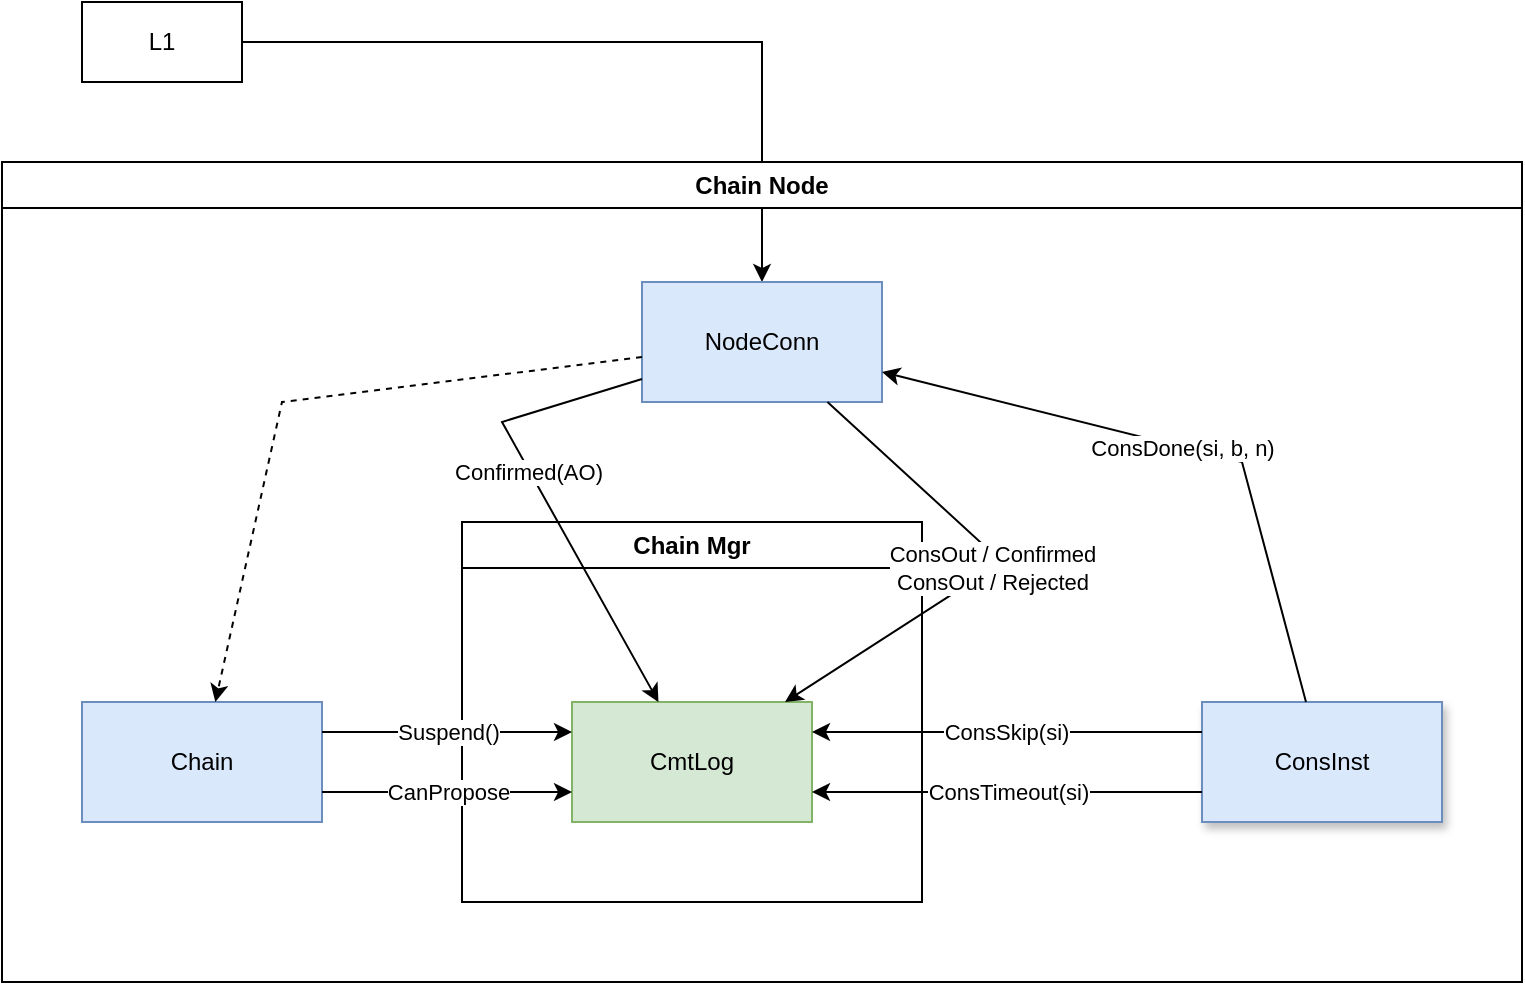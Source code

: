 <mxfile version="26.0.9">
  <diagram name="Page-1" id="CBhdW2UO380vjY0_73Ba">
    <mxGraphModel dx="1687" dy="987" grid="1" gridSize="10" guides="1" tooltips="1" connect="1" arrows="1" fold="1" page="1" pageScale="1" pageWidth="850" pageHeight="1100" math="0" shadow="0">
      <root>
        <mxCell id="0" />
        <mxCell id="1" parent="0" />
        <mxCell id="WWr17DbXUApwnIMX_Nig-5" style="edgeStyle=orthogonalEdgeStyle;rounded=0;orthogonalLoop=1;jettySize=auto;html=1;" edge="1" parent="1" source="WWr17DbXUApwnIMX_Nig-1" target="BMpZhagDLczxwb0fcwIL-1">
          <mxGeometry relative="1" as="geometry" />
        </mxCell>
        <mxCell id="WWr17DbXUApwnIMX_Nig-1" value="L1" style="rounded=0;whiteSpace=wrap;html=1;" vertex="1" parent="1">
          <mxGeometry x="80" y="40" width="80" height="40" as="geometry" />
        </mxCell>
        <mxCell id="WWr17DbXUApwnIMX_Nig-24" value="Chain Node" style="swimlane;whiteSpace=wrap;html=1;" vertex="1" parent="1">
          <mxGeometry x="40" y="120" width="760" height="410" as="geometry" />
        </mxCell>
        <mxCell id="WWr17DbXUApwnIMX_Nig-23" value="Chain Mgr" style="swimlane;whiteSpace=wrap;html=1;" vertex="1" parent="WWr17DbXUApwnIMX_Nig-24">
          <mxGeometry x="230" y="180" width="230" height="190" as="geometry" />
        </mxCell>
        <mxCell id="WWr17DbXUApwnIMX_Nig-2" value="CmtLog" style="rounded=0;whiteSpace=wrap;html=1;fillColor=#d5e8d4;strokeColor=#82b366;" vertex="1" parent="WWr17DbXUApwnIMX_Nig-23">
          <mxGeometry x="55" y="90" width="120" height="60" as="geometry" />
        </mxCell>
        <mxCell id="WWr17DbXUApwnIMX_Nig-3" value="Chain" style="rounded=0;whiteSpace=wrap;html=1;fillColor=#dae8fc;strokeColor=#6c8ebf;" vertex="1" parent="WWr17DbXUApwnIMX_Nig-24">
          <mxGeometry x="40" y="270" width="120" height="60" as="geometry" />
        </mxCell>
        <mxCell id="WWr17DbXUApwnIMX_Nig-9" value="Suspend()" style="rounded=0;orthogonalLoop=1;jettySize=auto;html=1;exitX=1;exitY=0.25;exitDx=0;exitDy=0;entryX=0;entryY=0.25;entryDx=0;entryDy=0;" edge="1" parent="WWr17DbXUApwnIMX_Nig-24" source="WWr17DbXUApwnIMX_Nig-3" target="WWr17DbXUApwnIMX_Nig-2">
          <mxGeometry relative="1" as="geometry">
            <mxPoint x="105" y="-160" as="sourcePoint" />
            <mxPoint x="225" y="-160" as="targetPoint" />
          </mxGeometry>
        </mxCell>
        <mxCell id="WWr17DbXUApwnIMX_Nig-17" value="CanPropose" style="rounded=0;orthogonalLoop=1;jettySize=auto;html=1;exitX=1;exitY=0.75;exitDx=0;exitDy=0;entryX=0;entryY=0.75;entryDx=0;entryDy=0;" edge="1" parent="WWr17DbXUApwnIMX_Nig-24" source="WWr17DbXUApwnIMX_Nig-3" target="WWr17DbXUApwnIMX_Nig-2">
          <mxGeometry relative="1" as="geometry">
            <mxPoint x="105" y="-130" as="sourcePoint" />
            <mxPoint x="225" y="-130" as="targetPoint" />
          </mxGeometry>
        </mxCell>
        <mxCell id="WWr17DbXUApwnIMX_Nig-4" value="ConsInst" style="rounded=0;whiteSpace=wrap;html=1;shadow=1;fillColor=#dae8fc;strokeColor=#6c8ebf;" vertex="1" parent="WWr17DbXUApwnIMX_Nig-24">
          <mxGeometry x="600" y="270" width="120" height="60" as="geometry" />
        </mxCell>
        <mxCell id="WWr17DbXUApwnIMX_Nig-11" value="ConsSkip(si)" style="rounded=0;orthogonalLoop=1;jettySize=auto;html=1;entryX=1;entryY=0.25;entryDx=0;entryDy=0;exitX=0;exitY=0.25;exitDx=0;exitDy=0;" edge="1" parent="WWr17DbXUApwnIMX_Nig-24" source="WWr17DbXUApwnIMX_Nig-4" target="WWr17DbXUApwnIMX_Nig-2">
          <mxGeometry x="0.003" relative="1" as="geometry">
            <mxPoint x="545.0" y="-160" as="sourcePoint" />
            <mxPoint x="345.0" y="-160" as="targetPoint" />
            <mxPoint as="offset" />
          </mxGeometry>
        </mxCell>
        <mxCell id="WWr17DbXUApwnIMX_Nig-12" value="ConsTimeout(si)" style="rounded=0;orthogonalLoop=1;jettySize=auto;html=1;entryX=1;entryY=0.75;entryDx=0;entryDy=0;exitX=0;exitY=0.75;exitDx=0;exitDy=0;" edge="1" parent="WWr17DbXUApwnIMX_Nig-24" source="WWr17DbXUApwnIMX_Nig-4" target="WWr17DbXUApwnIMX_Nig-2">
          <mxGeometry x="0.002" relative="1" as="geometry">
            <mxPoint x="545.0" y="-130" as="sourcePoint" />
            <mxPoint x="345.0" y="-130" as="targetPoint" />
            <mxPoint as="offset" />
          </mxGeometry>
        </mxCell>
        <mxCell id="BMpZhagDLczxwb0fcwIL-1" value="NodeConn" style="rounded=0;whiteSpace=wrap;html=1;fillColor=#dae8fc;strokeColor=#6c8ebf;" parent="WWr17DbXUApwnIMX_Nig-24" vertex="1">
          <mxGeometry x="320" y="60" width="120" height="60" as="geometry" />
        </mxCell>
        <mxCell id="WWr17DbXUApwnIMX_Nig-6" style="rounded=0;orthogonalLoop=1;jettySize=auto;html=1;" edge="1" parent="WWr17DbXUApwnIMX_Nig-24" source="BMpZhagDLczxwb0fcwIL-1" target="WWr17DbXUApwnIMX_Nig-2">
          <mxGeometry relative="1" as="geometry">
            <Array as="points">
              <mxPoint x="250" y="130" />
            </Array>
          </mxGeometry>
        </mxCell>
        <mxCell id="WWr17DbXUApwnIMX_Nig-8" value="Confirmed(AO)" style="edgeLabel;html=1;align=center;verticalAlign=middle;resizable=0;points=[];" vertex="1" connectable="0" parent="WWr17DbXUApwnIMX_Nig-6">
          <mxGeometry x="-0.14" y="-1" relative="1" as="geometry">
            <mxPoint as="offset" />
          </mxGeometry>
        </mxCell>
        <mxCell id="WWr17DbXUApwnIMX_Nig-16" style="rounded=0;orthogonalLoop=1;jettySize=auto;html=1;dashed=1;" edge="1" parent="WWr17DbXUApwnIMX_Nig-24" source="BMpZhagDLczxwb0fcwIL-1" target="WWr17DbXUApwnIMX_Nig-3">
          <mxGeometry relative="1" as="geometry">
            <Array as="points">
              <mxPoint x="140" y="120" />
            </Array>
          </mxGeometry>
        </mxCell>
        <mxCell id="WWr17DbXUApwnIMX_Nig-10" value="ConsDone(si, b, n)" style="rounded=0;orthogonalLoop=1;jettySize=auto;html=1;" edge="1" parent="WWr17DbXUApwnIMX_Nig-24" source="WWr17DbXUApwnIMX_Nig-4" target="BMpZhagDLczxwb0fcwIL-1">
          <mxGeometry relative="1" as="geometry">
            <Array as="points">
              <mxPoint x="620" y="150" />
            </Array>
          </mxGeometry>
        </mxCell>
        <mxCell id="WWr17DbXUApwnIMX_Nig-13" value="ConsOut /&amp;nbsp;&lt;span style=&quot;background-color: light-dark(#ffffff, var(--ge-dark-color, #121212)); color: light-dark(rgb(0, 0, 0), rgb(255, 255, 255));&quot;&gt;Confirmed&lt;/span&gt;&lt;div&gt;ConsOut / Rejected&lt;span style=&quot;background-color: light-dark(#ffffff, var(--ge-dark-color, #121212)); color: light-dark(rgb(0, 0, 0), rgb(255, 255, 255));&quot;&gt;&lt;br&gt;&lt;/span&gt;&lt;/div&gt;" style="rounded=0;orthogonalLoop=1;jettySize=auto;html=1;" edge="1" parent="WWr17DbXUApwnIMX_Nig-24" source="BMpZhagDLczxwb0fcwIL-1" target="WWr17DbXUApwnIMX_Nig-2">
          <mxGeometry relative="1" as="geometry">
            <mxPoint x="285" y="-110" as="targetPoint" />
            <Array as="points">
              <mxPoint x="500" y="200" />
            </Array>
          </mxGeometry>
        </mxCell>
      </root>
    </mxGraphModel>
  </diagram>
</mxfile>
